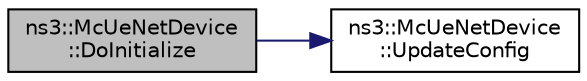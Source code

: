 digraph "ns3::McUeNetDevice::DoInitialize"
{
  edge [fontname="Helvetica",fontsize="10",labelfontname="Helvetica",labelfontsize="10"];
  node [fontname="Helvetica",fontsize="10",shape=record];
  rankdir="LR";
  Node1 [label="ns3::McUeNetDevice\l::DoInitialize",height=0.2,width=0.4,color="black", fillcolor="grey75", style="filled", fontcolor="black"];
  Node1 -> Node2 [color="midnightblue",fontsize="10",style="solid"];
  Node2 [label="ns3::McUeNetDevice\l::UpdateConfig",height=0.2,width=0.4,color="black", fillcolor="white", style="filled",URL="$df/df3/classns3_1_1McUeNetDevice.html#a89b711171a62e4bd848f6c42d42417eb",tooltip="Propagate attributes and configuration to sub-modules. "];
}

